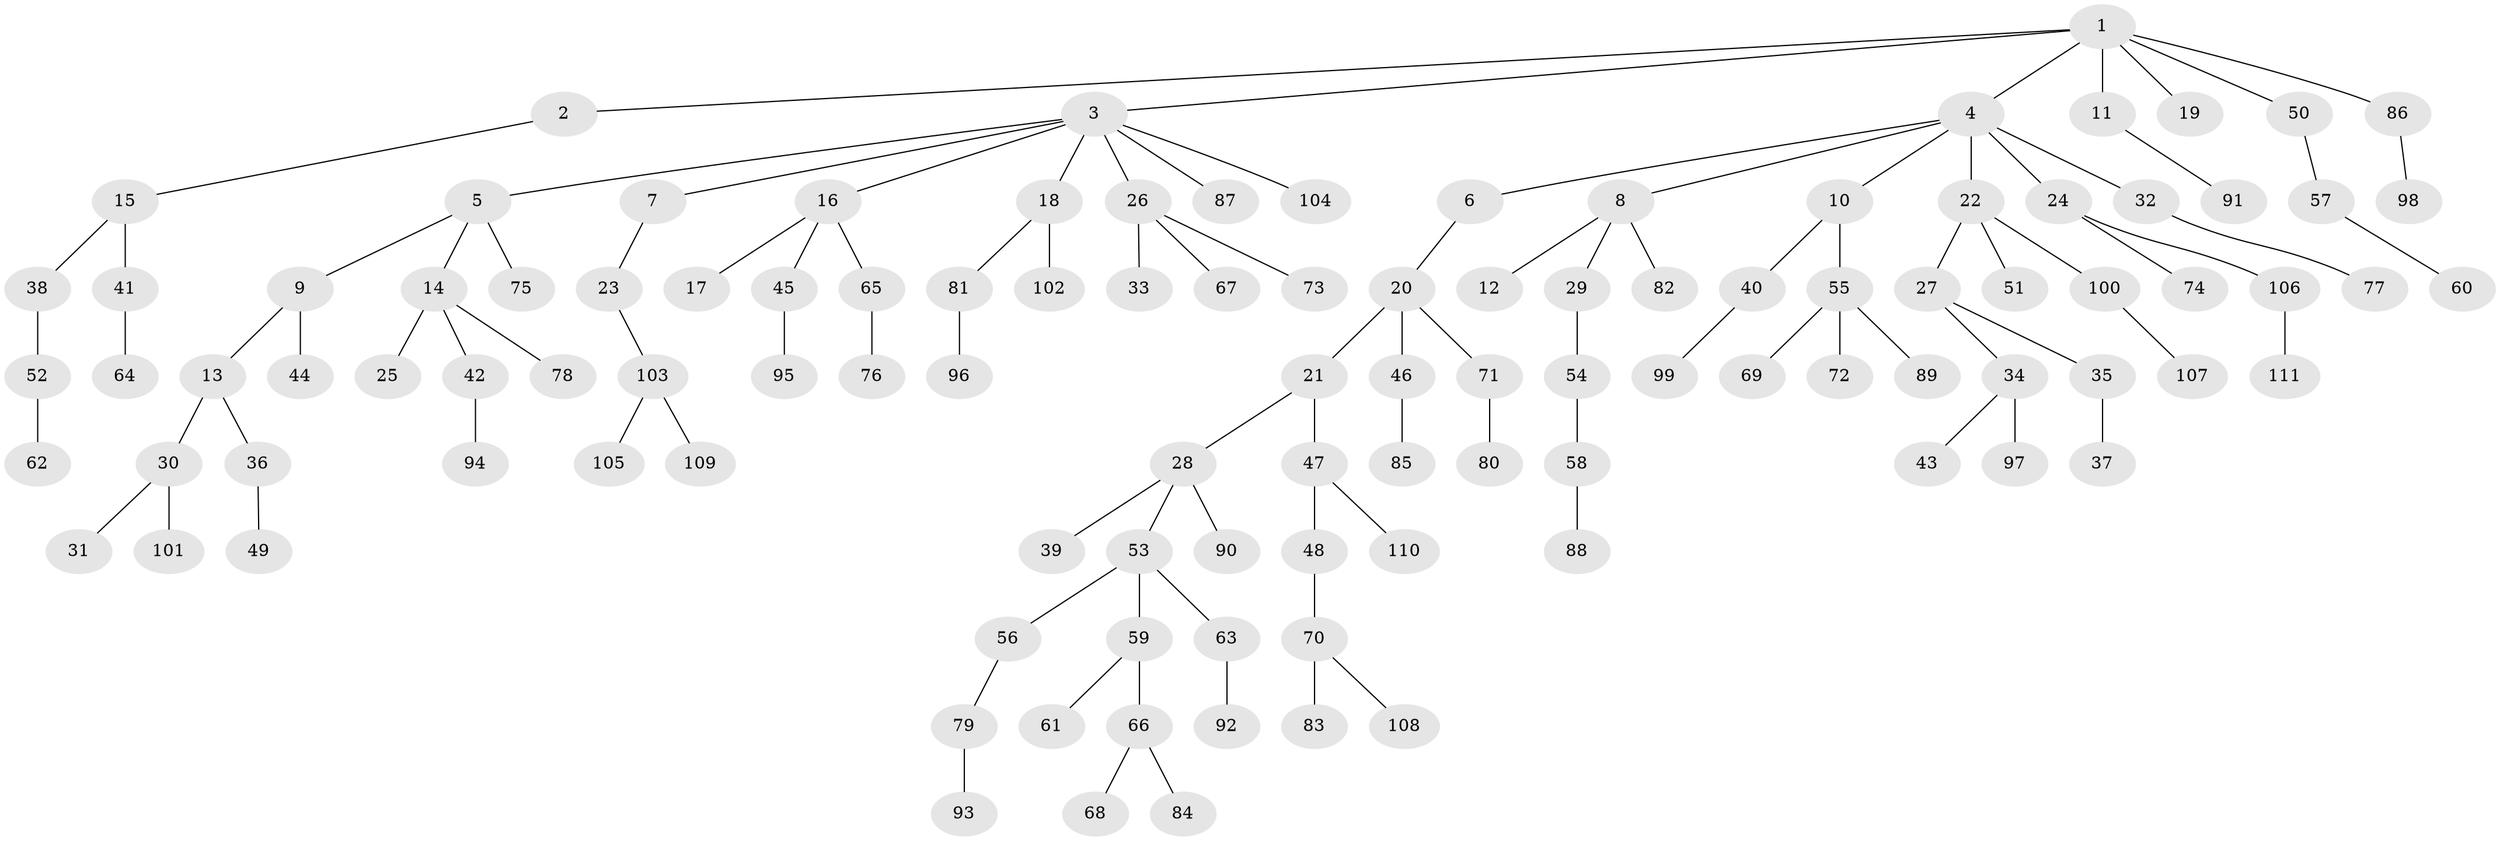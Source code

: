 // Generated by graph-tools (version 1.1) at 2025/02/03/09/25 03:02:20]
// undirected, 111 vertices, 110 edges
graph export_dot {
graph [start="1"]
  node [color=gray90,style=filled];
  1;
  2;
  3;
  4;
  5;
  6;
  7;
  8;
  9;
  10;
  11;
  12;
  13;
  14;
  15;
  16;
  17;
  18;
  19;
  20;
  21;
  22;
  23;
  24;
  25;
  26;
  27;
  28;
  29;
  30;
  31;
  32;
  33;
  34;
  35;
  36;
  37;
  38;
  39;
  40;
  41;
  42;
  43;
  44;
  45;
  46;
  47;
  48;
  49;
  50;
  51;
  52;
  53;
  54;
  55;
  56;
  57;
  58;
  59;
  60;
  61;
  62;
  63;
  64;
  65;
  66;
  67;
  68;
  69;
  70;
  71;
  72;
  73;
  74;
  75;
  76;
  77;
  78;
  79;
  80;
  81;
  82;
  83;
  84;
  85;
  86;
  87;
  88;
  89;
  90;
  91;
  92;
  93;
  94;
  95;
  96;
  97;
  98;
  99;
  100;
  101;
  102;
  103;
  104;
  105;
  106;
  107;
  108;
  109;
  110;
  111;
  1 -- 2;
  1 -- 3;
  1 -- 4;
  1 -- 11;
  1 -- 19;
  1 -- 50;
  1 -- 86;
  2 -- 15;
  3 -- 5;
  3 -- 7;
  3 -- 16;
  3 -- 18;
  3 -- 26;
  3 -- 87;
  3 -- 104;
  4 -- 6;
  4 -- 8;
  4 -- 10;
  4 -- 22;
  4 -- 24;
  4 -- 32;
  5 -- 9;
  5 -- 14;
  5 -- 75;
  6 -- 20;
  7 -- 23;
  8 -- 12;
  8 -- 29;
  8 -- 82;
  9 -- 13;
  9 -- 44;
  10 -- 40;
  10 -- 55;
  11 -- 91;
  13 -- 30;
  13 -- 36;
  14 -- 25;
  14 -- 42;
  14 -- 78;
  15 -- 38;
  15 -- 41;
  16 -- 17;
  16 -- 45;
  16 -- 65;
  18 -- 81;
  18 -- 102;
  20 -- 21;
  20 -- 46;
  20 -- 71;
  21 -- 28;
  21 -- 47;
  22 -- 27;
  22 -- 51;
  22 -- 100;
  23 -- 103;
  24 -- 74;
  24 -- 106;
  26 -- 33;
  26 -- 67;
  26 -- 73;
  27 -- 34;
  27 -- 35;
  28 -- 39;
  28 -- 53;
  28 -- 90;
  29 -- 54;
  30 -- 31;
  30 -- 101;
  32 -- 77;
  34 -- 43;
  34 -- 97;
  35 -- 37;
  36 -- 49;
  38 -- 52;
  40 -- 99;
  41 -- 64;
  42 -- 94;
  45 -- 95;
  46 -- 85;
  47 -- 48;
  47 -- 110;
  48 -- 70;
  50 -- 57;
  52 -- 62;
  53 -- 56;
  53 -- 59;
  53 -- 63;
  54 -- 58;
  55 -- 69;
  55 -- 72;
  55 -- 89;
  56 -- 79;
  57 -- 60;
  58 -- 88;
  59 -- 61;
  59 -- 66;
  63 -- 92;
  65 -- 76;
  66 -- 68;
  66 -- 84;
  70 -- 83;
  70 -- 108;
  71 -- 80;
  79 -- 93;
  81 -- 96;
  86 -- 98;
  100 -- 107;
  103 -- 105;
  103 -- 109;
  106 -- 111;
}
